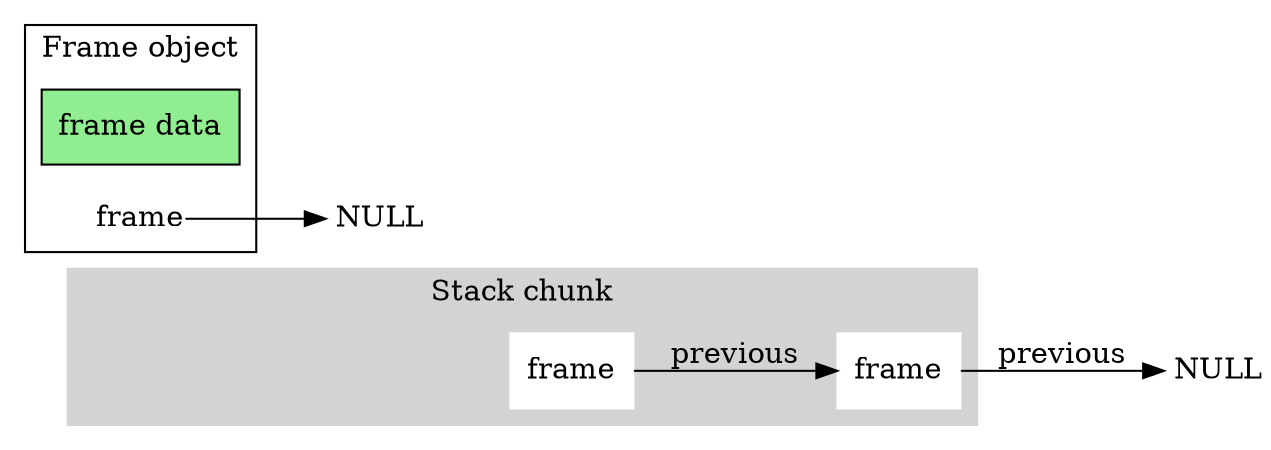 digraph frames_with_object {

    graph [ dpi = 300 ]; 
    rankdir="LR"

    NULL [ label = " NULL"; shape="plain"]
    NULL2 [ label = " NULL"; shape="plain"]

	subgraph cluster_chunk1 {
        compound=true;
		style=filled;
		color=lightgrey;
		node [style=filled,color=white; shape = rectangle];
        fake [style="invis"]
        fake2 [style="invis"]
        f1 [label="frame"];
        f2 [label="frame"];
        label="Stack chunk"
	}

    NULL [color=white]
    
    fake -> fake2 [style="invis"]
    fake2 -> f1 [style="invis"]
    f1 -> f2 [label = "previous"]
    f2 -> NULL [label = "previous"]

    subgraph cluster_object {
        compound=true;
        data [label="frame data"; shape="rectangle"; style="filled"; fillcolor="lightgreen"];
        frame [label="frame"; shape="plain"];
        label="Frame object";
    }

    frame -> NULL2;
}
